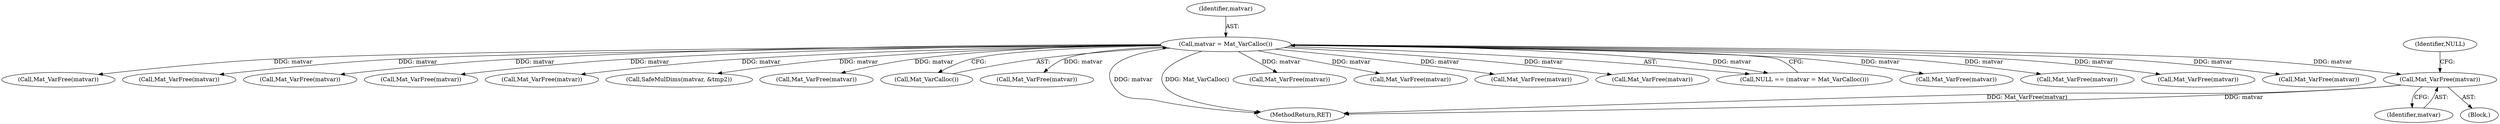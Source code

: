 digraph "0_matio_651a8e28099edb5fbb9e4e1d4d3238848f446c9a@pointer" {
"1000355" [label="(Call,Mat_VarFree(matvar))"];
"1000138" [label="(Call,matvar = Mat_VarCalloc())"];
"1000480" [label="(Call,Mat_VarFree(matvar))"];
"1000495" [label="(Call,Mat_VarFree(matvar))"];
"1000533" [label="(Call,Mat_VarFree(matvar))"];
"1000358" [label="(Identifier,NULL)"];
"1000517" [label="(Call,Mat_VarFree(matvar))"];
"1000574" [label="(Call,Mat_VarFree(matvar))"];
"1000635" [label="(Call,SafeMulDims(matvar, &tmp2))"];
"1000384" [label="(Call,Mat_VarFree(matvar))"];
"1000139" [label="(Identifier,matvar)"];
"1000140" [label="(Call,Mat_VarCalloc())"];
"1000313" [label="(Call,Mat_VarFree(matvar))"];
"1000332" [label="(Block,)"];
"1000665" [label="(MethodReturn,RET)"];
"1000250" [label="(Call,Mat_VarFree(matvar))"];
"1000161" [label="(Call,Mat_VarFree(matvar))"];
"1000552" [label="(Call,Mat_VarFree(matvar))"];
"1000356" [label="(Identifier,matvar)"];
"1000228" [label="(Call,Mat_VarFree(matvar))"];
"1000138" [label="(Call,matvar = Mat_VarCalloc())"];
"1000355" [label="(Call,Mat_VarFree(matvar))"];
"1000136" [label="(Call,NULL == (matvar = Mat_VarCalloc()))"];
"1000456" [label="(Call,Mat_VarFree(matvar))"];
"1000420" [label="(Call,Mat_VarFree(matvar))"];
"1000186" [label="(Call,Mat_VarFree(matvar))"];
"1000611" [label="(Call,Mat_VarFree(matvar))"];
"1000355" -> "1000332"  [label="AST: "];
"1000355" -> "1000356"  [label="CFG: "];
"1000356" -> "1000355"  [label="AST: "];
"1000358" -> "1000355"  [label="CFG: "];
"1000355" -> "1000665"  [label="DDG: matvar"];
"1000355" -> "1000665"  [label="DDG: Mat_VarFree(matvar)"];
"1000138" -> "1000355"  [label="DDG: matvar"];
"1000138" -> "1000136"  [label="AST: "];
"1000138" -> "1000140"  [label="CFG: "];
"1000139" -> "1000138"  [label="AST: "];
"1000140" -> "1000138"  [label="AST: "];
"1000136" -> "1000138"  [label="CFG: "];
"1000138" -> "1000665"  [label="DDG: matvar"];
"1000138" -> "1000665"  [label="DDG: Mat_VarCalloc()"];
"1000138" -> "1000136"  [label="DDG: matvar"];
"1000138" -> "1000161"  [label="DDG: matvar"];
"1000138" -> "1000186"  [label="DDG: matvar"];
"1000138" -> "1000228"  [label="DDG: matvar"];
"1000138" -> "1000250"  [label="DDG: matvar"];
"1000138" -> "1000313"  [label="DDG: matvar"];
"1000138" -> "1000384"  [label="DDG: matvar"];
"1000138" -> "1000420"  [label="DDG: matvar"];
"1000138" -> "1000456"  [label="DDG: matvar"];
"1000138" -> "1000480"  [label="DDG: matvar"];
"1000138" -> "1000495"  [label="DDG: matvar"];
"1000138" -> "1000517"  [label="DDG: matvar"];
"1000138" -> "1000533"  [label="DDG: matvar"];
"1000138" -> "1000552"  [label="DDG: matvar"];
"1000138" -> "1000574"  [label="DDG: matvar"];
"1000138" -> "1000611"  [label="DDG: matvar"];
"1000138" -> "1000635"  [label="DDG: matvar"];
}

